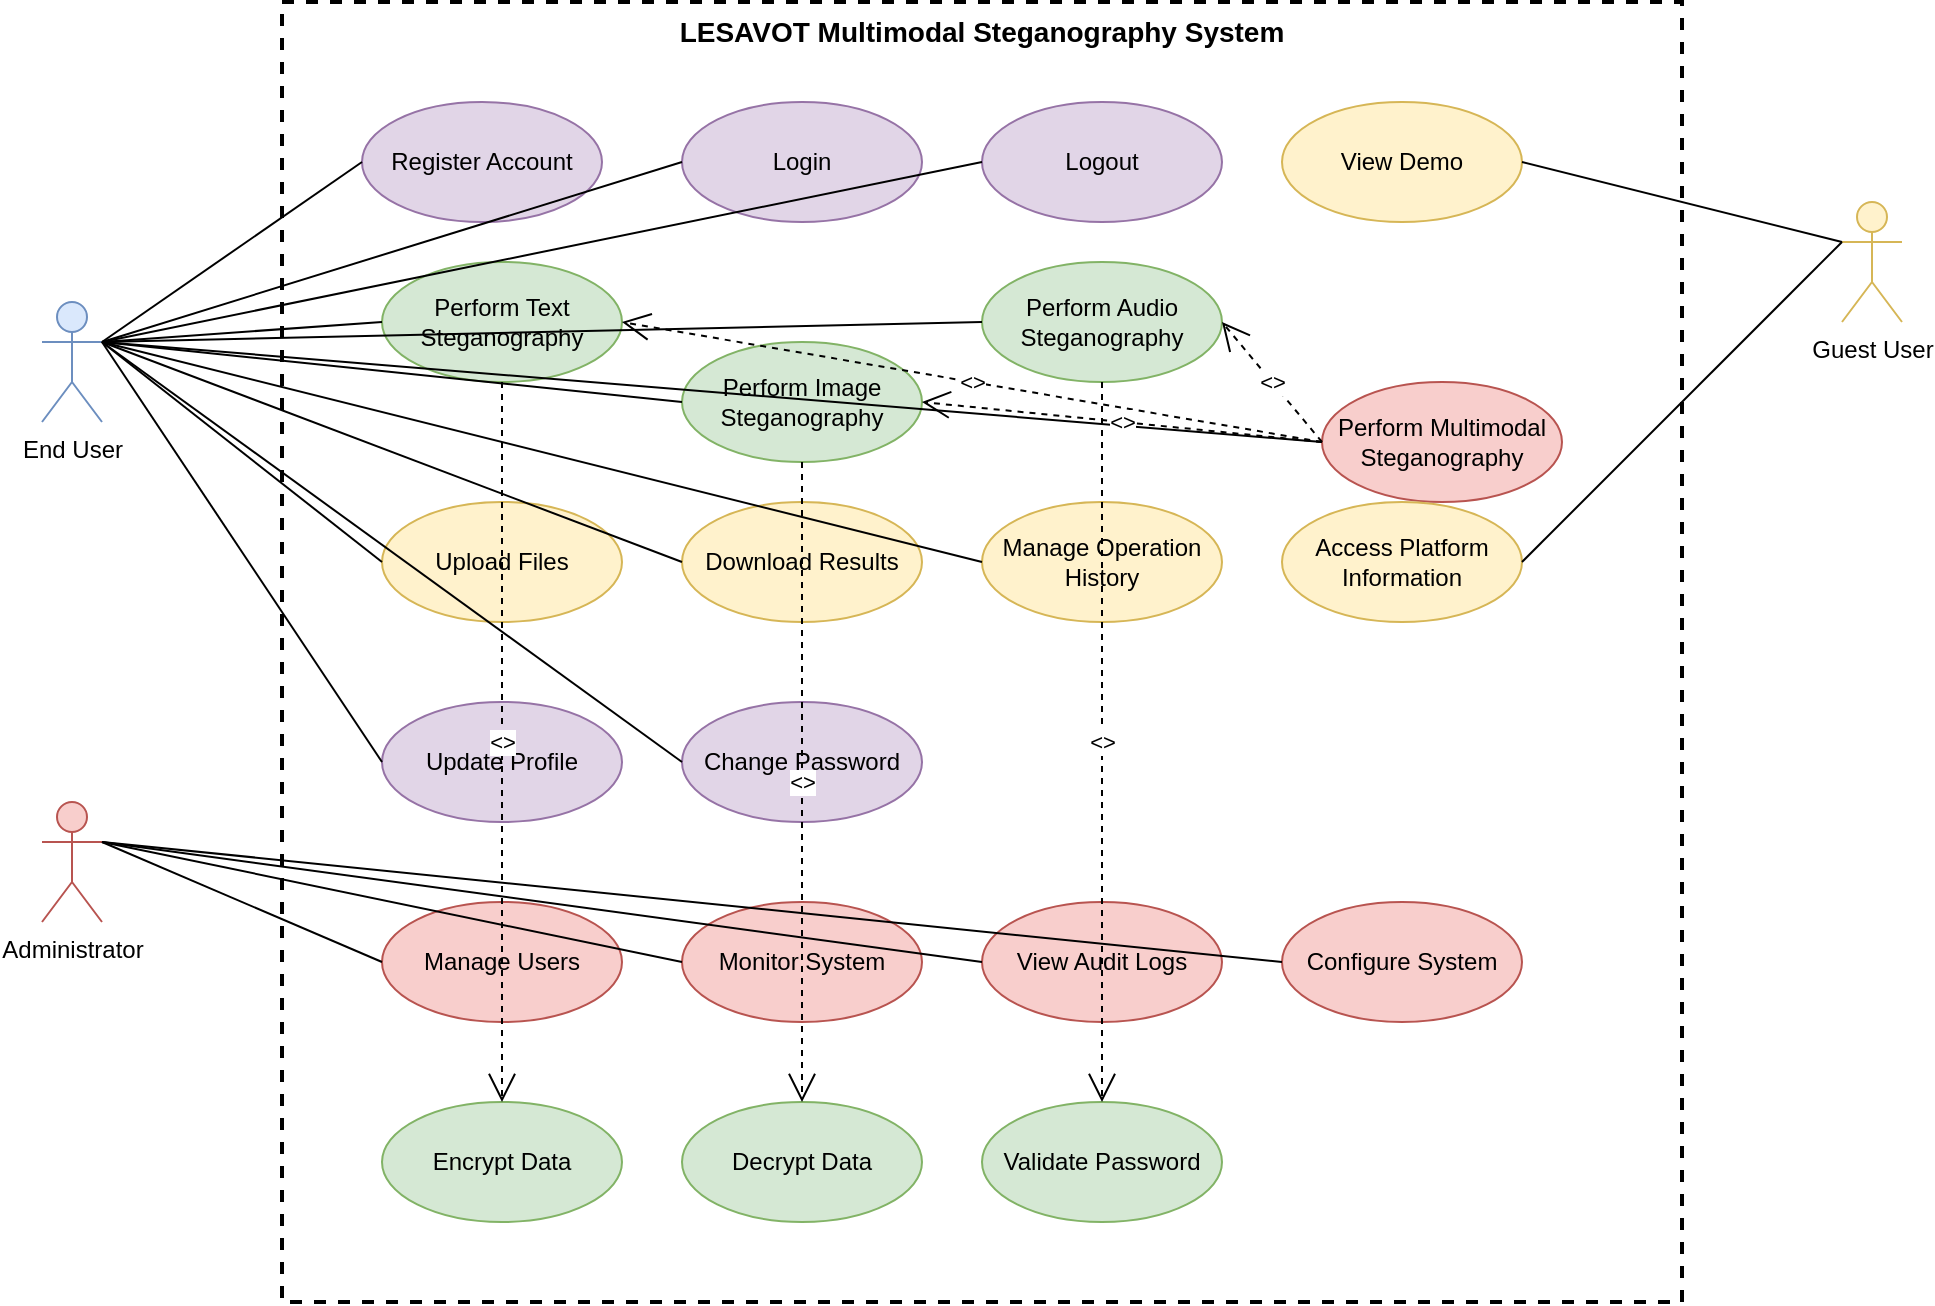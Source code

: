 <mxfile>
    <diagram name="LESAVOT Use Case Diagram" id="usecase-diagram">
        <mxGraphModel dx="703" dy="283" grid="1" gridSize="10" guides="1" tooltips="1" connect="1" arrows="1" fold="1" page="1" pageScale="1" pageWidth="1169" pageHeight="827" math="0" shadow="0">
            <root>
                <mxCell id="0"/>
                <mxCell id="1" parent="0"/>
                <mxCell id="system-boundary" value="LESAVOT Multimodal Steganography System" style="rounded=0;whiteSpace=wrap;html=1;fillColor=none;strokeColor=#000000;strokeWidth=2;dashed=1;verticalAlign=top;fontSize=14;fontStyle=1;" parent="1" vertex="1">
                    <mxGeometry x="200" y="50" width="700" height="650" as="geometry"/>
                </mxCell>
                <mxCell id="end-user" value="End User" style="shape=umlActor;verticalLabelPosition=bottom;verticalAlign=top;html=1;outlineConnect=0;fillColor=#dae8fc;strokeColor=#6c8ebf;" parent="1" vertex="1">
                    <mxGeometry x="80" y="200" width="30" height="60" as="geometry"/>
                </mxCell>
                <mxCell id="admin" value="Administrator" style="shape=umlActor;verticalLabelPosition=bottom;verticalAlign=top;html=1;outlineConnect=0;fillColor=#f8cecc;strokeColor=#b85450;" parent="1" vertex="1">
                    <mxGeometry x="80" y="450" width="30" height="60" as="geometry"/>
                </mxCell>
                <mxCell id="guest" value="Guest User" style="shape=umlActor;verticalLabelPosition=bottom;verticalAlign=top;html=1;outlineConnect=0;fillColor=#fff2cc;strokeColor=#d6b656;" parent="1" vertex="1">
                    <mxGeometry x="980" y="150" width="30" height="60" as="geometry"/>
                </mxCell>
                <mxCell id="register" value="Register Account" style="ellipse;whiteSpace=wrap;html=1;fillColor=#e1d5e7;strokeColor=#9673a6;" parent="1" vertex="1">
                    <mxGeometry x="240" y="100" width="120" height="60" as="geometry"/>
                </mxCell>
                <mxCell id="login" value="Login" style="ellipse;whiteSpace=wrap;html=1;fillColor=#e1d5e7;strokeColor=#9673a6;" parent="1" vertex="1">
                    <mxGeometry x="400" y="100" width="120" height="60" as="geometry"/>
                </mxCell>
                <mxCell id="logout" value="Logout" style="ellipse;whiteSpace=wrap;html=1;fillColor=#e1d5e7;strokeColor=#9673a6;" parent="1" vertex="1">
                    <mxGeometry x="550" y="100" width="120" height="60" as="geometry"/>
                </mxCell>
                <mxCell id="text-steg" value="Perform Text&#xa;Steganography" style="ellipse;whiteSpace=wrap;html=1;fillColor=#d5e8d4;strokeColor=#82b366;" parent="1" vertex="1">
                    <mxGeometry x="250" y="180" width="120" height="60" as="geometry"/>
                </mxCell>
                <mxCell id="image-steg" value="Perform Image&#xa;Steganography" style="ellipse;whiteSpace=wrap;html=1;fillColor=#d5e8d4;strokeColor=#82b366;" parent="1" vertex="1">
                    <mxGeometry x="400" y="220" width="120" height="60" as="geometry"/>
                </mxCell>
                <mxCell id="audio-steg" value="Perform Audio&#xa;Steganography" style="ellipse;whiteSpace=wrap;html=1;fillColor=#d5e8d4;strokeColor=#82b366;" parent="1" vertex="1">
                    <mxGeometry x="550" y="180" width="120" height="60" as="geometry"/>
                </mxCell>
                <mxCell id="multi-steg" value="Perform Multimodal&#xa;Steganography" style="ellipse;whiteSpace=wrap;html=1;fillColor=#f8cecc;strokeColor=#b85450;" parent="1" vertex="1">
                    <mxGeometry x="720" y="240" width="120" height="60" as="geometry"/>
                </mxCell>
                <mxCell id="upload-files" value="Upload Files" style="ellipse;whiteSpace=wrap;html=1;fillColor=#fff2cc;strokeColor=#d6b656;" parent="1" vertex="1">
                    <mxGeometry x="250" y="300" width="120" height="60" as="geometry"/>
                </mxCell>
                <mxCell id="download-results" value="Download Results" style="ellipse;whiteSpace=wrap;html=1;fillColor=#fff2cc;strokeColor=#d6b656;" parent="1" vertex="1">
                    <mxGeometry x="400" y="300" width="120" height="60" as="geometry"/>
                </mxCell>
                <mxCell id="manage-history" value="Manage Operation&#xa;History" style="ellipse;whiteSpace=wrap;html=1;fillColor=#fff2cc;strokeColor=#d6b656;" parent="1" vertex="1">
                    <mxGeometry x="550" y="300" width="120" height="60" as="geometry"/>
                </mxCell>
                <mxCell id="update-profile" value="Update Profile" style="ellipse;whiteSpace=wrap;html=1;fillColor=#e1d5e7;strokeColor=#9673a6;" parent="1" vertex="1">
                    <mxGeometry x="250" y="400" width="120" height="60" as="geometry"/>
                </mxCell>
                <mxCell id="change-password" value="Change Password" style="ellipse;whiteSpace=wrap;html=1;fillColor=#e1d5e7;strokeColor=#9673a6;" parent="1" vertex="1">
                    <mxGeometry x="400" y="400" width="120" height="60" as="geometry"/>
                </mxCell>
                <mxCell id="manage-users" value="Manage Users" style="ellipse;whiteSpace=wrap;html=1;fillColor=#f8cecc;strokeColor=#b85450;" parent="1" vertex="1">
                    <mxGeometry x="250" y="500" width="120" height="60" as="geometry"/>
                </mxCell>
                <mxCell id="monitor-system" value="Monitor System" style="ellipse;whiteSpace=wrap;html=1;fillColor=#f8cecc;strokeColor=#b85450;" parent="1" vertex="1">
                    <mxGeometry x="400" y="500" width="120" height="60" as="geometry"/>
                </mxCell>
                <mxCell id="view-logs" value="View Audit Logs" style="ellipse;whiteSpace=wrap;html=1;fillColor=#f8cecc;strokeColor=#b85450;" parent="1" vertex="1">
                    <mxGeometry x="550" y="500" width="120" height="60" as="geometry"/>
                </mxCell>
                <mxCell id="configure-system" value="Configure System" style="ellipse;whiteSpace=wrap;html=1;fillColor=#f8cecc;strokeColor=#b85450;" parent="1" vertex="1">
                    <mxGeometry x="700" y="500" width="120" height="60" as="geometry"/>
                </mxCell>
                <mxCell id="view-demo" value="View Demo" style="ellipse;whiteSpace=wrap;html=1;fillColor=#fff2cc;strokeColor=#d6b656;" parent="1" vertex="1">
                    <mxGeometry x="700" y="100" width="120" height="60" as="geometry"/>
                </mxCell>
                <mxCell id="access-info" value="Access Platform&#xa;Information" style="ellipse;whiteSpace=wrap;html=1;fillColor=#fff2cc;strokeColor=#d6b656;" parent="1" vertex="1">
                    <mxGeometry x="700" y="300" width="120" height="60" as="geometry"/>
                </mxCell>
                <mxCell id="encrypt-data" value="Encrypt Data" style="ellipse;whiteSpace=wrap;html=1;fillColor=#d5e8d4;strokeColor=#82b366;" parent="1" vertex="1">
                    <mxGeometry x="250" y="600" width="120" height="60" as="geometry"/>
                </mxCell>
                <mxCell id="decrypt-data" value="Decrypt Data" style="ellipse;whiteSpace=wrap;html=1;fillColor=#d5e8d4;strokeColor=#82b366;" parent="1" vertex="1">
                    <mxGeometry x="400" y="600" width="120" height="60" as="geometry"/>
                </mxCell>
                <mxCell id="validate-password" value="Validate Password" style="ellipse;whiteSpace=wrap;html=1;fillColor=#d5e8d4;strokeColor=#82b366;" parent="1" vertex="1">
                    <mxGeometry x="550" y="600" width="120" height="60" as="geometry"/>
                </mxCell>
                <mxCell id="user-register" value="" style="endArrow=none;html=1;rounded=0;exitX=1;exitY=0.333;exitDx=0;exitDy=0;exitPerimeter=0;entryX=0;entryY=0.5;entryDx=0;entryDy=0;" parent="1" source="end-user" target="register" edge="1">
                    <mxGeometry width="50" height="50" relative="1" as="geometry">
                        <mxPoint x="120" y="220" as="sourcePoint"/>
                        <mxPoint x="240" y="130" as="targetPoint"/>
                    </mxGeometry>
                </mxCell>
                <mxCell id="user-login" value="" style="endArrow=none;html=1;rounded=0;exitX=1;exitY=0.333;exitDx=0;exitDy=0;exitPerimeter=0;entryX=0;entryY=0.5;entryDx=0;entryDy=0;" parent="1" source="end-user" target="login" edge="1">
                    <mxGeometry width="50" height="50" relative="1" as="geometry">
                        <mxPoint x="120" y="220" as="sourcePoint"/>
                        <mxPoint x="390" y="130" as="targetPoint"/>
                    </mxGeometry>
                </mxCell>
                <mxCell id="user-logout" value="" style="endArrow=none;html=1;rounded=0;exitX=1;exitY=0.333;exitDx=0;exitDy=0;exitPerimeter=0;entryX=0;entryY=0.5;entryDx=0;entryDy=0;" parent="1" source="end-user" target="logout" edge="1">
                    <mxGeometry width="50" height="50" relative="1" as="geometry">
                        <mxPoint x="120" y="220" as="sourcePoint"/>
                        <mxPoint x="540" y="130" as="targetPoint"/>
                    </mxGeometry>
                </mxCell>
                <mxCell id="user-text" value="" style="endArrow=none;html=1;rounded=0;exitX=1;exitY=0.333;exitDx=0;exitDy=0;exitPerimeter=0;entryX=0;entryY=0.5;entryDx=0;entryDy=0;" parent="1" source="end-user" target="text-steg" edge="1">
                    <mxGeometry width="50" height="50" relative="1" as="geometry">
                        <mxPoint x="120" y="220" as="sourcePoint"/>
                        <mxPoint x="240" y="230" as="targetPoint"/>
                    </mxGeometry>
                </mxCell>
                <mxCell id="user-image" value="" style="endArrow=none;html=1;rounded=0;exitX=1;exitY=0.333;exitDx=0;exitDy=0;exitPerimeter=0;entryX=0;entryY=0.5;entryDx=0;entryDy=0;" parent="1" source="end-user" target="image-steg" edge="1">
                    <mxGeometry width="50" height="50" relative="1" as="geometry">
                        <mxPoint x="120" y="220" as="sourcePoint"/>
                        <mxPoint x="390" y="230" as="targetPoint"/>
                    </mxGeometry>
                </mxCell>
                <mxCell id="user-audio" value="" style="endArrow=none;html=1;rounded=0;exitX=1;exitY=0.333;exitDx=0;exitDy=0;exitPerimeter=0;entryX=0;entryY=0.5;entryDx=0;entryDy=0;" parent="1" source="end-user" target="audio-steg" edge="1">
                    <mxGeometry width="50" height="50" relative="1" as="geometry">
                        <mxPoint x="120" y="220" as="sourcePoint"/>
                        <mxPoint x="540" y="230" as="targetPoint"/>
                    </mxGeometry>
                </mxCell>
                <mxCell id="user-multi" value="" style="endArrow=none;html=1;rounded=0;exitX=1;exitY=0.333;exitDx=0;exitDy=0;exitPerimeter=0;entryX=0;entryY=0.5;entryDx=0;entryDy=0;" parent="1" source="end-user" target="multi-steg" edge="1">
                    <mxGeometry width="50" height="50" relative="1" as="geometry">
                        <mxPoint x="120" y="220" as="sourcePoint"/>
                        <mxPoint x="690" y="230" as="targetPoint"/>
                    </mxGeometry>
                </mxCell>
                <mxCell id="user-upload" value="" style="endArrow=none;html=1;rounded=0;exitX=1;exitY=0.333;exitDx=0;exitDy=0;exitPerimeter=0;entryX=0;entryY=0.5;entryDx=0;entryDy=0;" parent="1" source="end-user" target="upload-files" edge="1">
                    <mxGeometry width="50" height="50" relative="1" as="geometry">
                        <mxPoint x="120" y="220" as="sourcePoint"/>
                        <mxPoint x="240" y="330" as="targetPoint"/>
                    </mxGeometry>
                </mxCell>
                <mxCell id="user-download" value="" style="endArrow=none;html=1;rounded=0;exitX=1;exitY=0.333;exitDx=0;exitDy=0;exitPerimeter=0;entryX=0;entryY=0.5;entryDx=0;entryDy=0;" parent="1" source="end-user" target="download-results" edge="1">
                    <mxGeometry width="50" height="50" relative="1" as="geometry">
                        <mxPoint x="120" y="220" as="sourcePoint"/>
                        <mxPoint x="390" y="330" as="targetPoint"/>
                    </mxGeometry>
                </mxCell>
                <mxCell id="user-history" value="" style="endArrow=none;html=1;rounded=0;exitX=1;exitY=0.333;exitDx=0;exitDy=0;exitPerimeter=0;entryX=0;entryY=0.5;entryDx=0;entryDy=0;" parent="1" source="end-user" target="manage-history" edge="1">
                    <mxGeometry width="50" height="50" relative="1" as="geometry">
                        <mxPoint x="120" y="220" as="sourcePoint"/>
                        <mxPoint x="540" y="330" as="targetPoint"/>
                    </mxGeometry>
                </mxCell>
                <mxCell id="user-profile" value="" style="endArrow=none;html=1;rounded=0;exitX=1;exitY=0.333;exitDx=0;exitDy=0;exitPerimeter=0;entryX=0;entryY=0.5;entryDx=0;entryDy=0;" parent="1" source="end-user" target="update-profile" edge="1">
                    <mxGeometry width="50" height="50" relative="1" as="geometry">
                        <mxPoint x="120" y="220" as="sourcePoint"/>
                        <mxPoint x="240" y="430" as="targetPoint"/>
                    </mxGeometry>
                </mxCell>
                <mxCell id="user-password" value="" style="endArrow=none;html=1;rounded=0;exitX=1;exitY=0.333;exitDx=0;exitDy=0;exitPerimeter=0;entryX=0;entryY=0.5;entryDx=0;entryDy=0;" parent="1" source="end-user" target="change-password" edge="1">
                    <mxGeometry width="50" height="50" relative="1" as="geometry">
                        <mxPoint x="120" y="220" as="sourcePoint"/>
                        <mxPoint x="390" y="430" as="targetPoint"/>
                    </mxGeometry>
                </mxCell>
                <mxCell id="admin-users" value="" style="endArrow=none;html=1;rounded=0;exitX=1;exitY=0.333;exitDx=0;exitDy=0;exitPerimeter=0;entryX=0;entryY=0.5;entryDx=0;entryDy=0;" parent="1" source="admin" target="manage-users" edge="1">
                    <mxGeometry width="50" height="50" relative="1" as="geometry">
                        <mxPoint x="120" y="470" as="sourcePoint"/>
                        <mxPoint x="240" y="530" as="targetPoint"/>
                    </mxGeometry>
                </mxCell>
                <mxCell id="admin-monitor" value="" style="endArrow=none;html=1;rounded=0;exitX=1;exitY=0.333;exitDx=0;exitDy=0;exitPerimeter=0;entryX=0;entryY=0.5;entryDx=0;entryDy=0;" parent="1" source="admin" target="monitor-system" edge="1">
                    <mxGeometry width="50" height="50" relative="1" as="geometry">
                        <mxPoint x="120" y="470" as="sourcePoint"/>
                        <mxPoint x="390" y="530" as="targetPoint"/>
                    </mxGeometry>
                </mxCell>
                <mxCell id="admin-logs" value="" style="endArrow=none;html=1;rounded=0;exitX=1;exitY=0.333;exitDx=0;exitDy=0;exitPerimeter=0;entryX=0;entryY=0.5;entryDx=0;entryDy=0;" parent="1" source="admin" target="view-logs" edge="1">
                    <mxGeometry width="50" height="50" relative="1" as="geometry">
                        <mxPoint x="120" y="470" as="sourcePoint"/>
                        <mxPoint x="540" y="530" as="targetPoint"/>
                    </mxGeometry>
                </mxCell>
                <mxCell id="admin-config" value="" style="endArrow=none;html=1;rounded=0;exitX=1;exitY=0.333;exitDx=0;exitDy=0;exitPerimeter=0;entryX=0;entryY=0.5;entryDx=0;entryDy=0;" parent="1" source="admin" target="configure-system" edge="1">
                    <mxGeometry width="50" height="50" relative="1" as="geometry">
                        <mxPoint x="120" y="470" as="sourcePoint"/>
                        <mxPoint x="690" y="530" as="targetPoint"/>
                    </mxGeometry>
                </mxCell>
                <mxCell id="guest-demo" value="" style="endArrow=none;html=1;rounded=0;exitX=0;exitY=0.333;exitDx=0;exitDy=0;exitPerimeter=0;entryX=1;entryY=0.5;entryDx=0;entryDy=0;" parent="1" source="guest" target="view-demo" edge="1">
                    <mxGeometry width="50" height="50" relative="1" as="geometry">
                        <mxPoint x="970" y="170" as="sourcePoint"/>
                        <mxPoint x="830" y="130" as="targetPoint"/>
                    </mxGeometry>
                </mxCell>
                <mxCell id="guest-info" value="" style="endArrow=none;html=1;rounded=0;exitX=0;exitY=0.333;exitDx=0;exitDy=0;exitPerimeter=0;entryX=1;entryY=0.5;entryDx=0;entryDy=0;" parent="1" source="guest" target="access-info" edge="1">
                    <mxGeometry width="50" height="50" relative="1" as="geometry">
                        <mxPoint x="970" y="170" as="sourcePoint"/>
                        <mxPoint x="830" y="330" as="targetPoint"/>
                    </mxGeometry>
                </mxCell>
                <mxCell id="include1" value="&lt;&lt;include&gt;&gt;" style="endArrow=open;endSize=12;dashed=1;html=1;rounded=0;exitX=0.5;exitY=1;exitDx=0;exitDy=0;entryX=0.5;entryY=0;entryDx=0;entryDy=0;" parent="1" source="text-steg" target="encrypt-data" edge="1">
                    <mxGeometry width="160" relative="1" as="geometry">
                        <mxPoint x="310" y="270" as="sourcePoint"/>
                        <mxPoint x="310" y="590" as="targetPoint"/>
                        <Array as="points">
                            <mxPoint x="310" y="500"/>
                        </Array>
                    </mxGeometry>
                </mxCell>
                <mxCell id="include2" value="&lt;&lt;include&gt;&gt;" style="endArrow=open;endSize=12;dashed=1;html=1;rounded=0;exitX=0.5;exitY=1;exitDx=0;exitDy=0;entryX=0.5;entryY=0;entryDx=0;entryDy=0;" parent="1" source="image-steg" target="decrypt-data" edge="1">
                    <mxGeometry width="160" relative="1" as="geometry">
                        <mxPoint x="460" y="270" as="sourcePoint"/>
                        <mxPoint x="460" y="590" as="targetPoint"/>
                        <Array as="points">
                            <mxPoint x="460" y="500"/>
                        </Array>
                    </mxGeometry>
                </mxCell>
                <mxCell id="include3" value="&lt;&lt;include&gt;&gt;" style="endArrow=open;endSize=12;dashed=1;html=1;rounded=0;exitX=0.5;exitY=1;exitDx=0;exitDy=0;entryX=0.5;entryY=0;entryDx=0;entryDy=0;" parent="1" source="audio-steg" target="validate-password" edge="1">
                    <mxGeometry width="160" relative="1" as="geometry">
                        <mxPoint x="610" y="270" as="sourcePoint"/>
                        <mxPoint x="610" y="590" as="targetPoint"/>
                        <Array as="points">
                            <mxPoint x="610" y="500"/>
                        </Array>
                    </mxGeometry>
                </mxCell>
                <mxCell id="extend1" value="&lt;&lt;extend&gt;&gt;" style="endArrow=open;endSize=12;dashed=1;html=1;rounded=0;exitX=0;exitY=0.5;exitDx=0;exitDy=0;entryX=1;entryY=0.5;entryDx=0;entryDy=0;" parent="1" source="multi-steg" target="text-steg" edge="1">
                    <mxGeometry width="160" relative="1" as="geometry">
                        <mxPoint x="690" y="230" as="sourcePoint"/>
                        <mxPoint x="380" y="230" as="targetPoint"/>
                    </mxGeometry>
                </mxCell>
                <mxCell id="extend2" value="&lt;&lt;extend&gt;&gt;" style="endArrow=open;endSize=12;dashed=1;html=1;rounded=0;exitX=0;exitY=0.5;exitDx=0;exitDy=0;entryX=1;entryY=0.5;entryDx=0;entryDy=0;" parent="1" source="multi-steg" target="image-steg" edge="1">
                    <mxGeometry width="160" relative="1" as="geometry">
                        <mxPoint x="690" y="230" as="sourcePoint"/>
                        <mxPoint x="530" y="230" as="targetPoint"/>
                    </mxGeometry>
                </mxCell>
                <mxCell id="extend3" value="&lt;&lt;extend&gt;&gt;" style="endArrow=open;endSize=12;dashed=1;html=1;rounded=0;exitX=0;exitY=0.5;exitDx=0;exitDy=0;entryX=1;entryY=0.5;entryDx=0;entryDy=0;" parent="1" source="multi-steg" target="audio-steg" edge="1">
                    <mxGeometry width="160" relative="1" as="geometry">
                        <mxPoint x="690" y="230" as="sourcePoint"/>
                        <mxPoint x="680" y="230" as="targetPoint"/>
                    </mxGeometry>
                </mxCell>
            </root>
        </mxGraphModel>
    </diagram>
</mxfile>